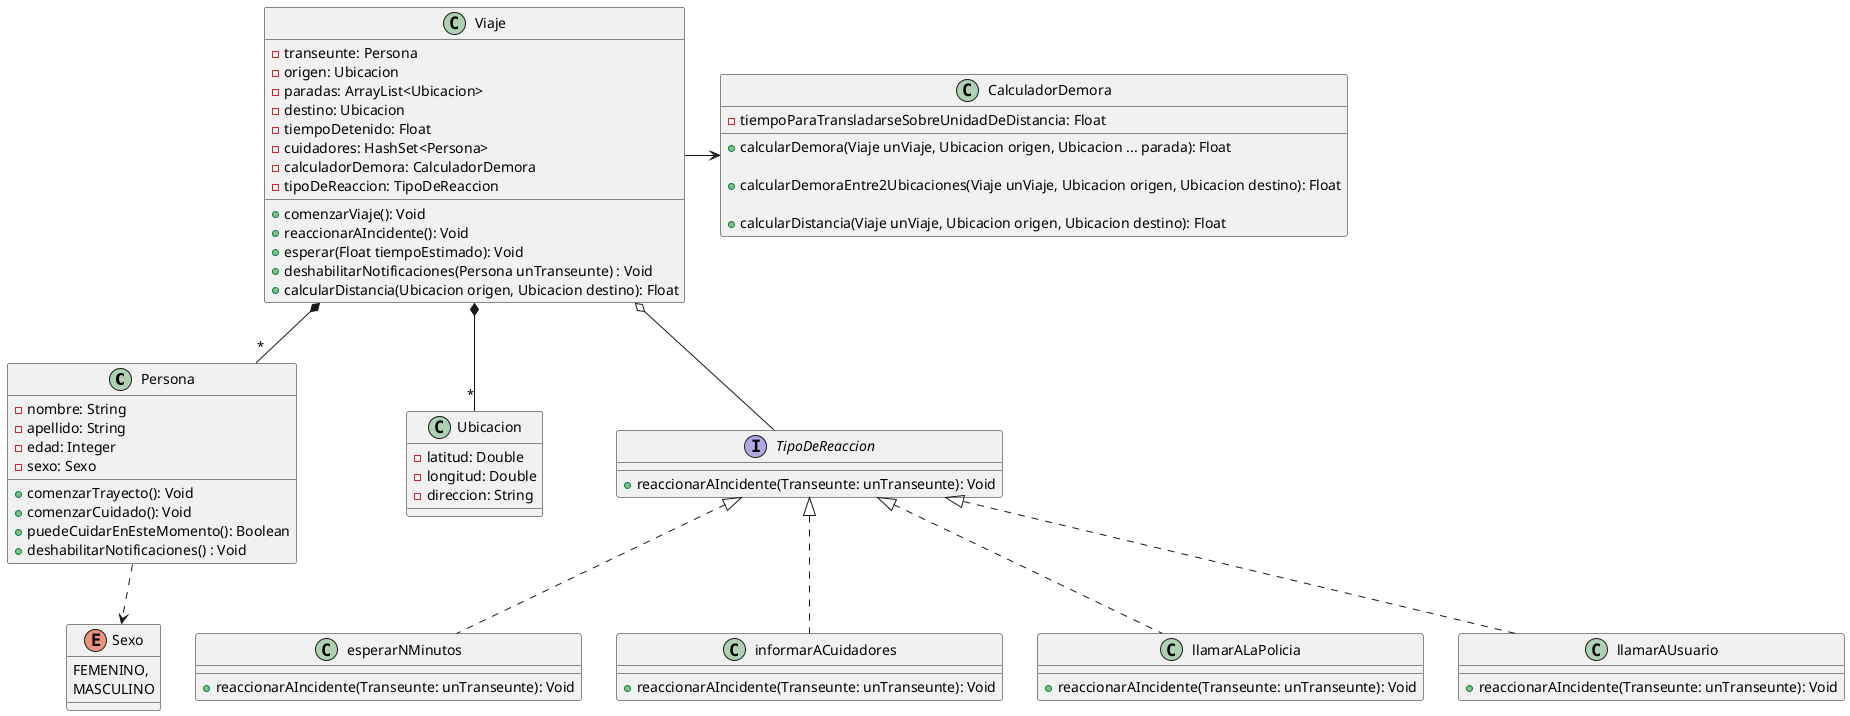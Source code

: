 @startuml

Persona ..> Sexo
Viaje *-- "*" Persona
Viaje *-- "*" Ubicacion
Viaje o-- TipoDeReaccion
Viaje -> CalculadorDemora

class Persona{
    -nombre: String
    -apellido: String
    -edad: Integer
    -sexo: Sexo

    +comenzarTrayecto(): Void
    +comenzarCuidado(): Void
    +puedeCuidarEnEsteMomento(): Boolean
    +deshabilitarNotificaciones() : Void
}

Enum Sexo{
    FEMENINO,
    MASCULINO
}

class Viaje{
    -transeunte: Persona
    -origen: Ubicacion
    -paradas: ArrayList<Ubicacion>
    -destino: Ubicacion
    -tiempoDetenido: Float
    -cuidadores: HashSet<Persona>
    -calculadorDemora: CalculadorDemora
    -tipoDeReaccion: TipoDeReaccion

    +comenzarViaje(): Void
    +reaccionarAIncidente(): Void
    +esperar(Float tiempoEstimado): Void
    +deshabilitarNotificaciones(Persona unTranseunte) : Void
    +calcularDistancia(Ubicacion origen, Ubicacion destino): Float
}

class CalculadorDemora{
    -tiempoParaTransladarseSobreUnidadDeDistancia: Float

    +calcularDemora(Viaje unViaje, Ubicacion origen, Ubicacion ... parada): Float

    +calcularDemoraEntre2Ubicaciones(Viaje unViaje, Ubicacion origen, Ubicacion destino): Float

    +calcularDistancia(Viaje unViaje, Ubicacion origen, Ubicacion destino): Float
}

class Ubicacion{
    -latitud: Double
    -longitud: Double
    -direccion: String
}

interface TipoDeReaccion{
    +reaccionarAIncidente(Transeunte: unTranseunte): Void
}

class esperarNMinutos implements TipoDeReaccion{
    +reaccionarAIncidente(Transeunte: unTranseunte): Void
}

class informarACuidadores implements TipoDeReaccion{
    +reaccionarAIncidente(Transeunte: unTranseunte): Void
}

class llamarALaPolicia implements TipoDeReaccion{
    +reaccionarAIncidente(Transeunte: unTranseunte): Void
}

class llamarAUsuario implements TipoDeReaccion{
    +reaccionarAIncidente(Transeunte: unTranseunte): Void
}

@enduml